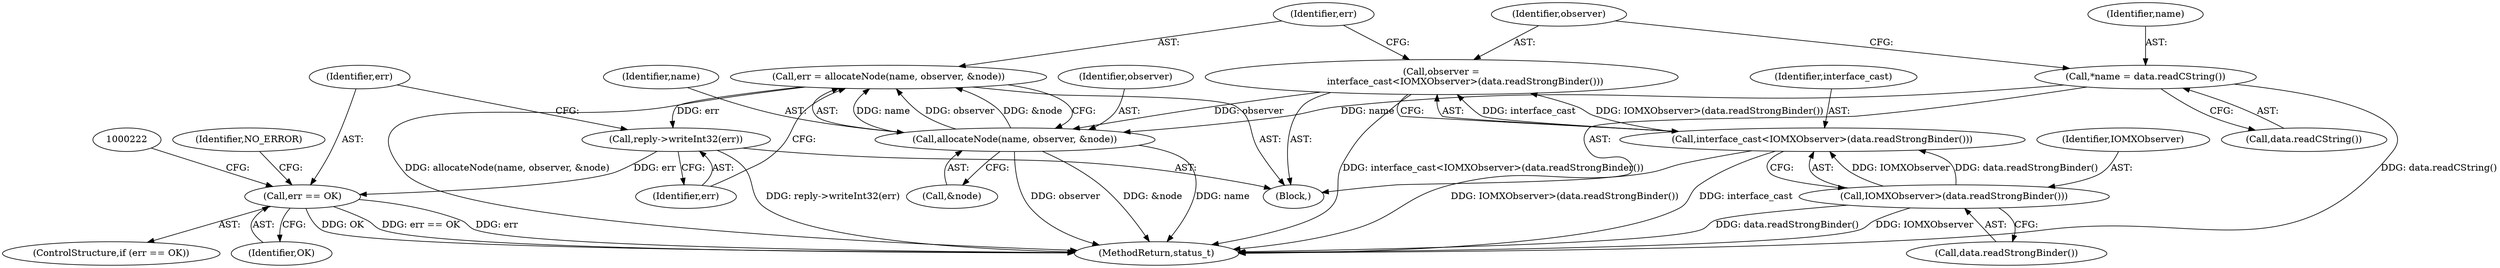 digraph "0_Android_0bb5ced60304da7f61478ffd359e7ba65d72f181@API" {
"1000206" [label="(Call,err = allocateNode(name, observer, &node))"];
"1000208" [label="(Call,allocateNode(name, observer, &node))"];
"1000193" [label="(Call,*name = data.readCString())"];
"1000197" [label="(Call,observer =\n                interface_cast<IOMXObserver>(data.readStrongBinder()))"];
"1000199" [label="(Call,interface_cast<IOMXObserver>(data.readStrongBinder()))"];
"1000201" [label="(Call,IOMXObserver>(data.readStrongBinder()))"];
"1000213" [label="(Call,reply->writeInt32(err))"];
"1000216" [label="(Call,err == OK)"];
"1000197" [label="(Call,observer =\n                interface_cast<IOMXObserver>(data.readStrongBinder()))"];
"1000225" [label="(Identifier,NO_ERROR)"];
"1000210" [label="(Identifier,observer)"];
"1000217" [label="(Identifier,err)"];
"1000203" [label="(Call,data.readStrongBinder())"];
"1000195" [label="(Call,data.readCString())"];
"1001337" [label="(MethodReturn,status_t)"];
"1000201" [label="(Call,IOMXObserver>(data.readStrongBinder()))"];
"1000202" [label="(Identifier,IOMXObserver)"];
"1000193" [label="(Call,*name = data.readCString())"];
"1000216" [label="(Call,err == OK)"];
"1000194" [label="(Identifier,name)"];
"1000218" [label="(Identifier,OK)"];
"1000198" [label="(Identifier,observer)"];
"1000200" [label="(Identifier,interface_cast)"];
"1000214" [label="(Identifier,err)"];
"1000209" [label="(Identifier,name)"];
"1000207" [label="(Identifier,err)"];
"1000187" [label="(Block,)"];
"1000199" [label="(Call,interface_cast<IOMXObserver>(data.readStrongBinder()))"];
"1000211" [label="(Call,&node)"];
"1000206" [label="(Call,err = allocateNode(name, observer, &node))"];
"1000208" [label="(Call,allocateNode(name, observer, &node))"];
"1000215" [label="(ControlStructure,if (err == OK))"];
"1000213" [label="(Call,reply->writeInt32(err))"];
"1000206" -> "1000187"  [label="AST: "];
"1000206" -> "1000208"  [label="CFG: "];
"1000207" -> "1000206"  [label="AST: "];
"1000208" -> "1000206"  [label="AST: "];
"1000214" -> "1000206"  [label="CFG: "];
"1000206" -> "1001337"  [label="DDG: allocateNode(name, observer, &node)"];
"1000208" -> "1000206"  [label="DDG: name"];
"1000208" -> "1000206"  [label="DDG: observer"];
"1000208" -> "1000206"  [label="DDG: &node"];
"1000206" -> "1000213"  [label="DDG: err"];
"1000208" -> "1000211"  [label="CFG: "];
"1000209" -> "1000208"  [label="AST: "];
"1000210" -> "1000208"  [label="AST: "];
"1000211" -> "1000208"  [label="AST: "];
"1000208" -> "1001337"  [label="DDG: name"];
"1000208" -> "1001337"  [label="DDG: observer"];
"1000208" -> "1001337"  [label="DDG: &node"];
"1000193" -> "1000208"  [label="DDG: name"];
"1000197" -> "1000208"  [label="DDG: observer"];
"1000193" -> "1000187"  [label="AST: "];
"1000193" -> "1000195"  [label="CFG: "];
"1000194" -> "1000193"  [label="AST: "];
"1000195" -> "1000193"  [label="AST: "];
"1000198" -> "1000193"  [label="CFG: "];
"1000193" -> "1001337"  [label="DDG: data.readCString()"];
"1000197" -> "1000187"  [label="AST: "];
"1000197" -> "1000199"  [label="CFG: "];
"1000198" -> "1000197"  [label="AST: "];
"1000199" -> "1000197"  [label="AST: "];
"1000207" -> "1000197"  [label="CFG: "];
"1000197" -> "1001337"  [label="DDG: interface_cast<IOMXObserver>(data.readStrongBinder())"];
"1000199" -> "1000197"  [label="DDG: interface_cast"];
"1000199" -> "1000197"  [label="DDG: IOMXObserver>(data.readStrongBinder())"];
"1000199" -> "1000201"  [label="CFG: "];
"1000200" -> "1000199"  [label="AST: "];
"1000201" -> "1000199"  [label="AST: "];
"1000199" -> "1001337"  [label="DDG: IOMXObserver>(data.readStrongBinder())"];
"1000199" -> "1001337"  [label="DDG: interface_cast"];
"1000201" -> "1000199"  [label="DDG: IOMXObserver"];
"1000201" -> "1000199"  [label="DDG: data.readStrongBinder()"];
"1000201" -> "1000203"  [label="CFG: "];
"1000202" -> "1000201"  [label="AST: "];
"1000203" -> "1000201"  [label="AST: "];
"1000201" -> "1001337"  [label="DDG: data.readStrongBinder()"];
"1000201" -> "1001337"  [label="DDG: IOMXObserver"];
"1000213" -> "1000187"  [label="AST: "];
"1000213" -> "1000214"  [label="CFG: "];
"1000214" -> "1000213"  [label="AST: "];
"1000217" -> "1000213"  [label="CFG: "];
"1000213" -> "1001337"  [label="DDG: reply->writeInt32(err)"];
"1000213" -> "1000216"  [label="DDG: err"];
"1000216" -> "1000215"  [label="AST: "];
"1000216" -> "1000218"  [label="CFG: "];
"1000217" -> "1000216"  [label="AST: "];
"1000218" -> "1000216"  [label="AST: "];
"1000222" -> "1000216"  [label="CFG: "];
"1000225" -> "1000216"  [label="CFG: "];
"1000216" -> "1001337"  [label="DDG: err == OK"];
"1000216" -> "1001337"  [label="DDG: err"];
"1000216" -> "1001337"  [label="DDG: OK"];
}

